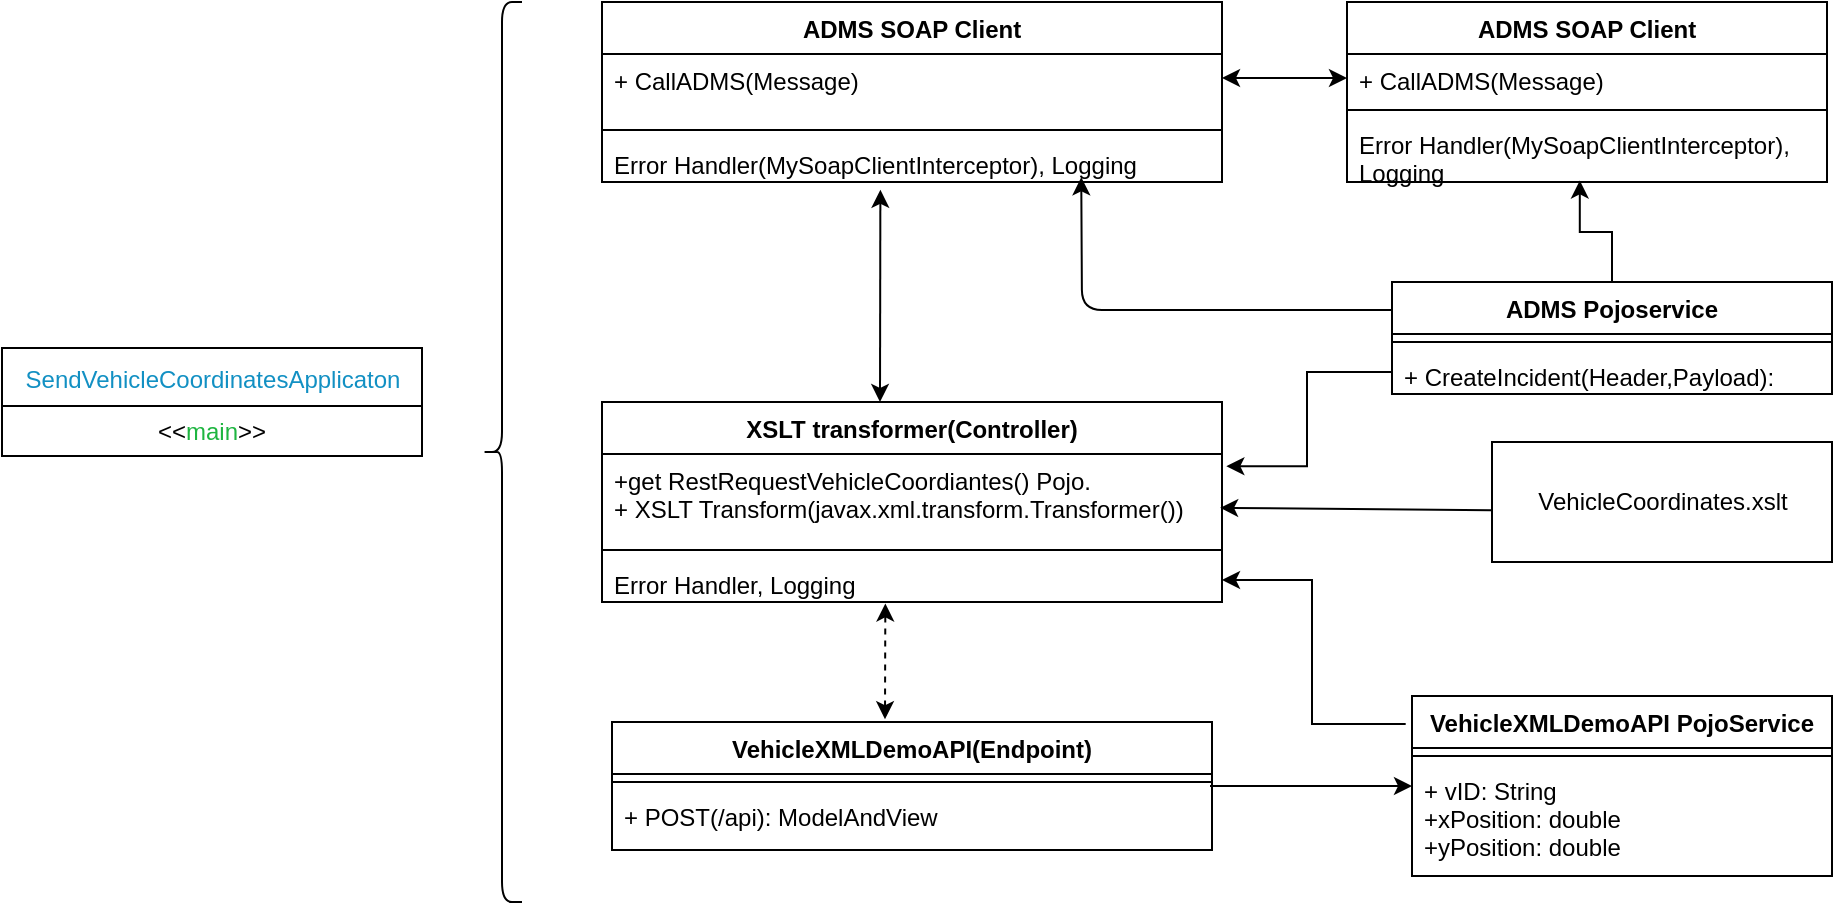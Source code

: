 <mxfile version="14.6.9" type="device"><diagram id="C5RBs43oDa-KdzZeNtuy" name="Page-1"><mxGraphModel dx="1209" dy="564" grid="1" gridSize="10" guides="1" tooltips="1" connect="1" arrows="1" fold="1" page="1" pageScale="1" pageWidth="827" pageHeight="1169" math="0" shadow="0"><root><mxCell id="WIyWlLk6GJQsqaUBKTNV-0"/><mxCell id="WIyWlLk6GJQsqaUBKTNV-1" parent="WIyWlLk6GJQsqaUBKTNV-0"/><mxCell id="HNily-QQgzkLn3CFNo9w-0" value="&lt;p class=&quot;p1&quot; style=&quot;margin: 0px ; font-weight: 400 ; font-stretch: normal ; line-height: normal ; color: rgb(18 , 144 , 195)&quot;&gt;SendVehicleCoordinatesApplicaton&lt;/p&gt;" style="swimlane;fontStyle=1;align=center;verticalAlign=middle;childLayout=stackLayout;horizontal=1;startSize=29;horizontalStack=0;resizeParent=1;resizeParentMax=0;resizeLast=0;collapsible=0;marginBottom=0;html=1;" vertex="1" parent="WIyWlLk6GJQsqaUBKTNV-1"><mxGeometry x="30" y="233" width="210" height="54" as="geometry"/></mxCell><mxCell id="HNily-QQgzkLn3CFNo9w-1" value="&amp;lt;&amp;lt;&lt;span style=&quot;color: rgb(30 , 181 , 64)&quot;&gt;main&lt;/span&gt;&lt;span&gt;&amp;gt;&amp;gt;&lt;/span&gt;" style="text;html=1;strokeColor=none;fillColor=none;align=center;verticalAlign=middle;spacingLeft=4;spacingRight=4;overflow=hidden;rotatable=0;points=[[0,0.5],[1,0.5]];portConstraint=eastwest;" vertex="1" parent="HNily-QQgzkLn3CFNo9w-0"><mxGeometry y="29" width="210" height="25" as="geometry"/></mxCell><mxCell id="HNily-QQgzkLn3CFNo9w-2" value="VehicleXMLDemoAPI(Endpoint)" style="swimlane;fontStyle=1;align=center;verticalAlign=top;childLayout=stackLayout;horizontal=1;startSize=26;horizontalStack=0;resizeParent=1;resizeParentMax=0;resizeLast=0;collapsible=1;marginBottom=0;" vertex="1" parent="WIyWlLk6GJQsqaUBKTNV-1"><mxGeometry x="335" y="420" width="300" height="64" as="geometry"/></mxCell><mxCell id="HNily-QQgzkLn3CFNo9w-4" value="" style="line;strokeWidth=1;fillColor=none;align=left;verticalAlign=middle;spacingTop=-1;spacingLeft=3;spacingRight=3;rotatable=0;labelPosition=right;points=[];portConstraint=eastwest;" vertex="1" parent="HNily-QQgzkLn3CFNo9w-2"><mxGeometry y="26" width="300" height="8" as="geometry"/></mxCell><mxCell id="HNily-QQgzkLn3CFNo9w-5" value="+ POST(/api): ModelAndView" style="text;strokeColor=none;fillColor=none;align=left;verticalAlign=top;spacingLeft=4;spacingRight=4;overflow=hidden;rotatable=0;points=[[0,0.5],[1,0.5]];portConstraint=eastwest;" vertex="1" parent="HNily-QQgzkLn3CFNo9w-2"><mxGeometry y="34" width="300" height="30" as="geometry"/></mxCell><mxCell id="HNily-QQgzkLn3CFNo9w-6" style="edgeStyle=orthogonalEdgeStyle;rounded=0;orthogonalLoop=1;jettySize=auto;html=1;exitX=-0.015;exitY=0.156;exitDx=0;exitDy=0;entryX=1;entryY=0.5;entryDx=0;entryDy=0;exitPerimeter=0;" edge="1" parent="WIyWlLk6GJQsqaUBKTNV-1" source="HNily-QQgzkLn3CFNo9w-7" target="HNily-QQgzkLn3CFNo9w-15"><mxGeometry relative="1" as="geometry"><Array as="points"><mxPoint x="685" y="421"/><mxPoint x="685" y="349"/></Array></mxGeometry></mxCell><mxCell id="HNily-QQgzkLn3CFNo9w-7" value="VehicleXMLDemoAPI PojoService" style="swimlane;fontStyle=1;align=center;verticalAlign=top;childLayout=stackLayout;horizontal=1;startSize=26;horizontalStack=0;resizeParent=1;resizeParentMax=0;resizeLast=0;collapsible=1;marginBottom=0;" vertex="1" parent="WIyWlLk6GJQsqaUBKTNV-1"><mxGeometry x="735" y="407" width="210" height="90" as="geometry"/></mxCell><mxCell id="HNily-QQgzkLn3CFNo9w-8" value="" style="line;strokeWidth=1;fillColor=none;align=left;verticalAlign=middle;spacingTop=-1;spacingLeft=3;spacingRight=3;rotatable=0;labelPosition=right;points=[];portConstraint=eastwest;" vertex="1" parent="HNily-QQgzkLn3CFNo9w-7"><mxGeometry y="26" width="210" height="8" as="geometry"/></mxCell><mxCell id="HNily-QQgzkLn3CFNo9w-9" value="+ vID: String&#10;+xPosition: double&#10;+yPosition: double" style="text;strokeColor=none;fillColor=none;align=left;verticalAlign=top;spacingLeft=4;spacingRight=4;overflow=hidden;rotatable=0;points=[[0,0.5],[1,0.5]];portConstraint=eastwest;" vertex="1" parent="HNily-QQgzkLn3CFNo9w-7"><mxGeometry y="34" width="210" height="56" as="geometry"/></mxCell><mxCell id="HNily-QQgzkLn3CFNo9w-10" value="" style="shape=curlyBracket;whiteSpace=wrap;html=1;rounded=1;" vertex="1" parent="WIyWlLk6GJQsqaUBKTNV-1"><mxGeometry x="270" y="60" width="20" height="450" as="geometry"/></mxCell><mxCell id="HNily-QQgzkLn3CFNo9w-11" value="VehicleCoordinates.xslt" style="html=1;" vertex="1" parent="WIyWlLk6GJQsqaUBKTNV-1"><mxGeometry x="775" y="280" width="170" height="60" as="geometry"/></mxCell><mxCell id="HNily-QQgzkLn3CFNo9w-12" value="XSLT transformer(Controller)" style="swimlane;fontStyle=1;align=center;verticalAlign=top;childLayout=stackLayout;horizontal=1;startSize=26;horizontalStack=0;resizeParent=1;resizeParentMax=0;resizeLast=0;collapsible=1;marginBottom=0;" vertex="1" parent="WIyWlLk6GJQsqaUBKTNV-1"><mxGeometry x="330" y="260" width="310" height="100" as="geometry"/></mxCell><mxCell id="HNily-QQgzkLn3CFNo9w-13" value="+get RestRequestVehicleCoordiantes() Pojo.&#10;+ XSLT Transform(javax.xml.transform.Transformer())" style="text;strokeColor=none;fillColor=none;align=left;verticalAlign=top;spacingLeft=4;spacingRight=4;overflow=hidden;rotatable=0;points=[[0,0.5],[1,0.5]];portConstraint=eastwest;" vertex="1" parent="HNily-QQgzkLn3CFNo9w-12"><mxGeometry y="26" width="310" height="44" as="geometry"/></mxCell><mxCell id="HNily-QQgzkLn3CFNo9w-14" value="" style="line;strokeWidth=1;fillColor=none;align=left;verticalAlign=middle;spacingTop=-1;spacingLeft=3;spacingRight=3;rotatable=0;labelPosition=right;points=[];portConstraint=eastwest;" vertex="1" parent="HNily-QQgzkLn3CFNo9w-12"><mxGeometry y="70" width="310" height="8" as="geometry"/></mxCell><mxCell id="HNily-QQgzkLn3CFNo9w-15" value="Error Handler, Logging" style="text;strokeColor=none;fillColor=none;align=left;verticalAlign=top;spacingLeft=4;spacingRight=4;overflow=hidden;rotatable=0;points=[[0,0.5],[1,0.5]];portConstraint=eastwest;" vertex="1" parent="HNily-QQgzkLn3CFNo9w-12"><mxGeometry y="78" width="310" height="22" as="geometry"/></mxCell><mxCell id="HNily-QQgzkLn3CFNo9w-16" value="ADMS SOAP Client" style="swimlane;fontStyle=1;align=center;verticalAlign=top;childLayout=stackLayout;horizontal=1;startSize=26;horizontalStack=0;resizeParent=1;resizeParentMax=0;resizeLast=0;collapsible=1;marginBottom=0;" vertex="1" parent="WIyWlLk6GJQsqaUBKTNV-1"><mxGeometry x="330" y="60" width="310" height="90" as="geometry"/></mxCell><mxCell id="HNily-QQgzkLn3CFNo9w-17" value="+ CallADMS(Message)" style="text;strokeColor=none;fillColor=none;align=left;verticalAlign=top;spacingLeft=4;spacingRight=4;overflow=hidden;rotatable=0;points=[[0,0.5],[1,0.5]];portConstraint=eastwest;" vertex="1" parent="HNily-QQgzkLn3CFNo9w-16"><mxGeometry y="26" width="310" height="34" as="geometry"/></mxCell><mxCell id="HNily-QQgzkLn3CFNo9w-18" value="" style="line;strokeWidth=1;fillColor=none;align=left;verticalAlign=middle;spacingTop=-1;spacingLeft=3;spacingRight=3;rotatable=0;labelPosition=right;points=[];portConstraint=eastwest;" vertex="1" parent="HNily-QQgzkLn3CFNo9w-16"><mxGeometry y="60" width="310" height="8" as="geometry"/></mxCell><mxCell id="HNily-QQgzkLn3CFNo9w-19" value="Error Handler(MySoapClientInterceptor), Logging" style="text;strokeColor=none;fillColor=none;align=left;verticalAlign=top;spacingLeft=4;spacingRight=4;overflow=hidden;rotatable=0;points=[[0,0.5],[1,0.5]];portConstraint=eastwest;" vertex="1" parent="HNily-QQgzkLn3CFNo9w-16"><mxGeometry y="68" width="310" height="22" as="geometry"/></mxCell><mxCell id="HNily-QQgzkLn3CFNo9w-35" style="edgeStyle=orthogonalEdgeStyle;rounded=0;orthogonalLoop=1;jettySize=auto;html=1;exitX=0.5;exitY=0;exitDx=0;exitDy=0;entryX=0.485;entryY=0.975;entryDx=0;entryDy=0;entryPerimeter=0;" edge="1" parent="WIyWlLk6GJQsqaUBKTNV-1" source="HNily-QQgzkLn3CFNo9w-21" target="HNily-QQgzkLn3CFNo9w-32"><mxGeometry relative="1" as="geometry"/></mxCell><mxCell id="HNily-QQgzkLn3CFNo9w-21" value="ADMS Pojoservice" style="swimlane;fontStyle=1;align=center;verticalAlign=top;childLayout=stackLayout;horizontal=1;startSize=26;horizontalStack=0;resizeParent=1;resizeParentMax=0;resizeLast=0;collapsible=1;marginBottom=0;" vertex="1" parent="WIyWlLk6GJQsqaUBKTNV-1"><mxGeometry x="725" y="200" width="220" height="56" as="geometry"/></mxCell><mxCell id="HNily-QQgzkLn3CFNo9w-22" value="" style="line;strokeWidth=1;fillColor=none;align=left;verticalAlign=middle;spacingTop=-1;spacingLeft=3;spacingRight=3;rotatable=0;labelPosition=right;points=[];portConstraint=eastwest;" vertex="1" parent="HNily-QQgzkLn3CFNo9w-21"><mxGeometry y="26" width="220" height="8" as="geometry"/></mxCell><mxCell id="HNily-QQgzkLn3CFNo9w-23" value="+ CreateIncident(Header,Payload):" style="text;strokeColor=none;fillColor=none;align=left;verticalAlign=top;spacingLeft=4;spacingRight=4;overflow=hidden;rotatable=0;points=[[0,0.5],[1,0.5]];portConstraint=eastwest;" vertex="1" parent="HNily-QQgzkLn3CFNo9w-21"><mxGeometry y="34" width="220" height="22" as="geometry"/></mxCell><mxCell id="HNily-QQgzkLn3CFNo9w-24" value="" style="endArrow=classic;startArrow=classic;html=1;exitX=0.455;exitY=-0.022;exitDx=0;exitDy=0;exitPerimeter=0;entryX=0.457;entryY=1.033;entryDx=0;entryDy=0;entryPerimeter=0;dashed=1;" edge="1" parent="WIyWlLk6GJQsqaUBKTNV-1" source="HNily-QQgzkLn3CFNo9w-2" target="HNily-QQgzkLn3CFNo9w-15"><mxGeometry width="50" height="50" relative="1" as="geometry"><mxPoint x="455" y="410" as="sourcePoint"/><mxPoint x="505" y="360" as="targetPoint"/></mxGeometry></mxCell><mxCell id="HNily-QQgzkLn3CFNo9w-25" value="" style="endArrow=classic;startArrow=classic;html=1;entryX=0.449;entryY=1.177;entryDx=0;entryDy=0;entryPerimeter=0;" edge="1" parent="WIyWlLk6GJQsqaUBKTNV-1" target="HNily-QQgzkLn3CFNo9w-19"><mxGeometry width="50" height="50" relative="1" as="geometry"><mxPoint x="469" y="260" as="sourcePoint"/><mxPoint x="469.17" y="209.996" as="targetPoint"/></mxGeometry></mxCell><mxCell id="HNily-QQgzkLn3CFNo9w-26" value="" style="endArrow=classic;html=1;entryX=0;entryY=0.5;entryDx=0;entryDy=0;" edge="1" parent="WIyWlLk6GJQsqaUBKTNV-1" target="HNily-QQgzkLn3CFNo9w-7"><mxGeometry width="50" height="50" relative="1" as="geometry"><mxPoint x="634" y="452" as="sourcePoint"/><mxPoint x="685" y="430" as="targetPoint"/></mxGeometry></mxCell><mxCell id="HNily-QQgzkLn3CFNo9w-27" value="" style="endArrow=classic;html=1;entryX=0.997;entryY=0.611;entryDx=0;entryDy=0;entryPerimeter=0;exitX=-0.002;exitY=0.569;exitDx=0;exitDy=0;exitPerimeter=0;" edge="1" parent="WIyWlLk6GJQsqaUBKTNV-1" target="HNily-QQgzkLn3CFNo9w-13" source="HNily-QQgzkLn3CFNo9w-11"><mxGeometry width="50" height="50" relative="1" as="geometry"><mxPoint x="725" y="313" as="sourcePoint"/><mxPoint x="695" y="310" as="targetPoint"/></mxGeometry></mxCell><mxCell id="HNily-QQgzkLn3CFNo9w-28" style="edgeStyle=orthogonalEdgeStyle;rounded=0;orthogonalLoop=1;jettySize=auto;html=1;exitX=0;exitY=0.5;exitDx=0;exitDy=0;entryX=1.007;entryY=0.139;entryDx=0;entryDy=0;entryPerimeter=0;" edge="1" parent="WIyWlLk6GJQsqaUBKTNV-1" source="HNily-QQgzkLn3CFNo9w-23" target="HNily-QQgzkLn3CFNo9w-13"><mxGeometry relative="1" as="geometry"/></mxCell><mxCell id="HNily-QQgzkLn3CFNo9w-29" value="ADMS SOAP Client" style="swimlane;fontStyle=1;align=center;verticalAlign=top;childLayout=stackLayout;horizontal=1;startSize=26;horizontalStack=0;resizeParent=1;resizeParentMax=0;resizeLast=0;collapsible=1;marginBottom=0;" vertex="1" parent="WIyWlLk6GJQsqaUBKTNV-1"><mxGeometry x="702.5" y="60" width="240" height="90" as="geometry"/></mxCell><mxCell id="HNily-QQgzkLn3CFNo9w-30" value="+ CallADMS(Message)" style="text;strokeColor=none;fillColor=none;align=left;verticalAlign=top;spacingLeft=4;spacingRight=4;overflow=hidden;rotatable=0;points=[[0,0.5],[1,0.5]];portConstraint=eastwest;" vertex="1" parent="HNily-QQgzkLn3CFNo9w-29"><mxGeometry y="26" width="240" height="24" as="geometry"/></mxCell><mxCell id="HNily-QQgzkLn3CFNo9w-31" value="" style="line;strokeWidth=1;fillColor=none;align=left;verticalAlign=middle;spacingTop=-1;spacingLeft=3;spacingRight=3;rotatable=0;labelPosition=right;points=[];portConstraint=eastwest;" vertex="1" parent="HNily-QQgzkLn3CFNo9w-29"><mxGeometry y="50" width="240" height="8" as="geometry"/></mxCell><mxCell id="HNily-QQgzkLn3CFNo9w-32" value="Error Handler(MySoapClientInterceptor),&#10;Logging" style="text;strokeColor=none;fillColor=none;align=left;verticalAlign=top;spacingLeft=4;spacingRight=4;overflow=hidden;rotatable=0;points=[[0,0.5],[1,0.5]];portConstraint=eastwest;" vertex="1" parent="HNily-QQgzkLn3CFNo9w-29"><mxGeometry y="58" width="240" height="32" as="geometry"/></mxCell><mxCell id="HNily-QQgzkLn3CFNo9w-33" value="" style="endArrow=classic;startArrow=classic;html=1;entryX=0;entryY=0.5;entryDx=0;entryDy=0;exitX=1;exitY=0.353;exitDx=0;exitDy=0;exitPerimeter=0;" edge="1" parent="WIyWlLk6GJQsqaUBKTNV-1" source="HNily-QQgzkLn3CFNo9w-17" target="HNily-QQgzkLn3CFNo9w-30"><mxGeometry width="50" height="50" relative="1" as="geometry"><mxPoint x="640" y="140" as="sourcePoint"/><mxPoint x="690" y="90" as="targetPoint"/></mxGeometry></mxCell><mxCell id="HNily-QQgzkLn3CFNo9w-34" value="" style="endArrow=classic;html=1;entryX=0.773;entryY=0.894;entryDx=0;entryDy=0;entryPerimeter=0;exitX=0;exitY=0.25;exitDx=0;exitDy=0;" edge="1" parent="WIyWlLk6GJQsqaUBKTNV-1" source="HNily-QQgzkLn3CFNo9w-21" target="HNily-QQgzkLn3CFNo9w-19"><mxGeometry width="50" height="50" relative="1" as="geometry"><mxPoint x="600" y="230" as="sourcePoint"/><mxPoint x="650" y="180" as="targetPoint"/><Array as="points"><mxPoint x="570" y="214"/></Array></mxGeometry></mxCell></root></mxGraphModel></diagram></mxfile>